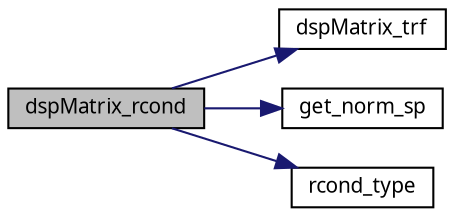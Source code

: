 digraph G
{
  edge [fontname="FreeSans.ttf",fontsize=10,labelfontname="FreeSans.ttf",labelfontsize=10];
  node [fontname="FreeSans.ttf",fontsize=10,shape=record];
  rankdir=LR;
  Node1 [label="dspMatrix_rcond",height=0.2,width=0.4,color="black", fillcolor="grey75", style="filled" fontcolor="black"];
  Node1 -> Node2 [color="midnightblue",fontsize=10,style="solid",fontname="FreeSans.ttf"];
  Node2 [label="dspMatrix_trf",height=0.2,width=0.4,color="black", fillcolor="white", style="filled",URL="$dspMatrix_8c.html#54f1c211fe36a020c613498e295f6365"];
  Node1 -> Node3 [color="midnightblue",fontsize=10,style="solid",fontname="FreeSans.ttf"];
  Node3 [label="get_norm_sp",height=0.2,width=0.4,color="black", fillcolor="white", style="filled",URL="$dppMatrix_8h.html#2a8d63739f02971700f3a26bffe3ba52"];
  Node1 -> Node4 [color="midnightblue",fontsize=10,style="solid",fontname="FreeSans.ttf"];
  Node4 [label="rcond_type",height=0.2,width=0.4,color="black", fillcolor="white", style="filled",URL="$Mutils_8c.html#dd88135be7a933f50eb4edb769355172"];
}
